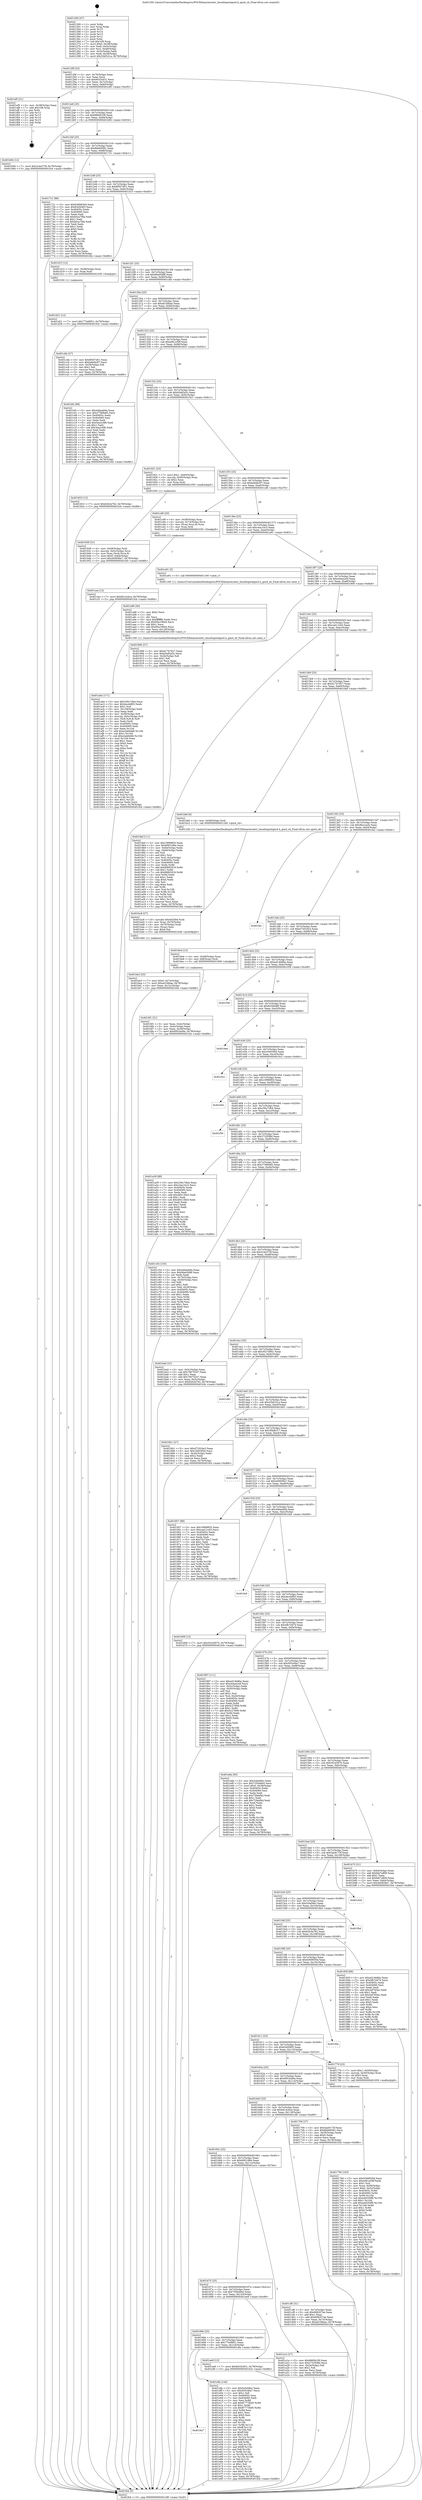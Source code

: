 digraph "0x401260" {
  label = "0x401260 (/mnt/c/Users/mathe/Desktop/tcc/POCII/binaries/extr_linuxfsqnx4qnx4.h_qnx4_sb_Final-ollvm.out::main(0))"
  labelloc = "t"
  node[shape=record]

  Entry [label="",width=0.3,height=0.3,shape=circle,fillcolor=black,style=filled]
  "0x40128f" [label="{
     0x40128f [23]\l
     | [instrs]\l
     &nbsp;&nbsp;0x40128f \<+3\>: mov -0x78(%rbp),%eax\l
     &nbsp;&nbsp;0x401292 \<+2\>: mov %eax,%ecx\l
     &nbsp;&nbsp;0x401294 \<+6\>: sub $0x8433c631,%ecx\l
     &nbsp;&nbsp;0x40129a \<+3\>: mov %eax,-0x7c(%rbp)\l
     &nbsp;&nbsp;0x40129d \<+3\>: mov %ecx,-0x80(%rbp)\l
     &nbsp;&nbsp;0x4012a0 \<+6\>: je 0000000000401ef5 \<main+0xc95\>\l
  }"]
  "0x401ef5" [label="{
     0x401ef5 [21]\l
     | [instrs]\l
     &nbsp;&nbsp;0x401ef5 \<+3\>: mov -0x38(%rbp),%eax\l
     &nbsp;&nbsp;0x401ef8 \<+7\>: add $0x108,%rsp\l
     &nbsp;&nbsp;0x401eff \<+1\>: pop %rbx\l
     &nbsp;&nbsp;0x401f00 \<+2\>: pop %r12\l
     &nbsp;&nbsp;0x401f02 \<+2\>: pop %r13\l
     &nbsp;&nbsp;0x401f04 \<+2\>: pop %r14\l
     &nbsp;&nbsp;0x401f06 \<+2\>: pop %r15\l
     &nbsp;&nbsp;0x401f08 \<+1\>: pop %rbp\l
     &nbsp;&nbsp;0x401f09 \<+1\>: ret\l
  }"]
  "0x4012a6" [label="{
     0x4012a6 [25]\l
     | [instrs]\l
     &nbsp;&nbsp;0x4012a6 \<+5\>: jmp 00000000004012ab \<main+0x4b\>\l
     &nbsp;&nbsp;0x4012ab \<+3\>: mov -0x7c(%rbp),%eax\l
     &nbsp;&nbsp;0x4012ae \<+5\>: sub $0x8860b1f9,%eax\l
     &nbsp;&nbsp;0x4012b3 \<+6\>: mov %eax,-0x84(%rbp)\l
     &nbsp;&nbsp;0x4012b9 \<+6\>: je 0000000000401b94 \<main+0x934\>\l
  }"]
  Exit [label="",width=0.3,height=0.3,shape=circle,fillcolor=black,style=filled,peripheries=2]
  "0x401b94" [label="{
     0x401b94 [12]\l
     | [instrs]\l
     &nbsp;&nbsp;0x401b94 \<+7\>: movl $0x2c4e375f,-0x78(%rbp)\l
     &nbsp;&nbsp;0x401b9b \<+5\>: jmp 0000000000401fcb \<main+0xd6b\>\l
  }"]
  "0x4012bf" [label="{
     0x4012bf [25]\l
     | [instrs]\l
     &nbsp;&nbsp;0x4012bf \<+5\>: jmp 00000000004012c4 \<main+0x64\>\l
     &nbsp;&nbsp;0x4012c4 \<+3\>: mov -0x7c(%rbp),%eax\l
     &nbsp;&nbsp;0x4012c7 \<+5\>: sub $0x8bb69581,%eax\l
     &nbsp;&nbsp;0x4012cc \<+6\>: mov %eax,-0x88(%rbp)\l
     &nbsp;&nbsp;0x4012d2 \<+6\>: je 0000000000401721 \<main+0x4c1\>\l
  }"]
  "0x4016a7" [label="{
     0x4016a7\l
  }", style=dashed]
  "0x401721" [label="{
     0x401721 [88]\l
     | [instrs]\l
     &nbsp;&nbsp;0x401721 \<+5\>: mov $0x6369930d,%eax\l
     &nbsp;&nbsp;0x401726 \<+5\>: mov $0x63d5f4f3,%ecx\l
     &nbsp;&nbsp;0x40172b \<+7\>: mov 0x40405c,%edx\l
     &nbsp;&nbsp;0x401732 \<+7\>: mov 0x404060,%esi\l
     &nbsp;&nbsp;0x401739 \<+2\>: mov %edx,%edi\l
     &nbsp;&nbsp;0x40173b \<+6\>: add $0xb0ca79fa,%edi\l
     &nbsp;&nbsp;0x401741 \<+3\>: sub $0x1,%edi\l
     &nbsp;&nbsp;0x401744 \<+6\>: sub $0xb0ca79fa,%edi\l
     &nbsp;&nbsp;0x40174a \<+3\>: imul %edi,%edx\l
     &nbsp;&nbsp;0x40174d \<+3\>: and $0x1,%edx\l
     &nbsp;&nbsp;0x401750 \<+3\>: cmp $0x0,%edx\l
     &nbsp;&nbsp;0x401753 \<+4\>: sete %r8b\l
     &nbsp;&nbsp;0x401757 \<+3\>: cmp $0xa,%esi\l
     &nbsp;&nbsp;0x40175a \<+4\>: setl %r9b\l
     &nbsp;&nbsp;0x40175e \<+3\>: mov %r8b,%r10b\l
     &nbsp;&nbsp;0x401761 \<+3\>: and %r9b,%r10b\l
     &nbsp;&nbsp;0x401764 \<+3\>: xor %r9b,%r8b\l
     &nbsp;&nbsp;0x401767 \<+3\>: or %r8b,%r10b\l
     &nbsp;&nbsp;0x40176a \<+4\>: test $0x1,%r10b\l
     &nbsp;&nbsp;0x40176e \<+3\>: cmovne %ecx,%eax\l
     &nbsp;&nbsp;0x401771 \<+3\>: mov %eax,-0x78(%rbp)\l
     &nbsp;&nbsp;0x401774 \<+5\>: jmp 0000000000401fcb \<main+0xd6b\>\l
  }"]
  "0x4012d8" [label="{
     0x4012d8 [25]\l
     | [instrs]\l
     &nbsp;&nbsp;0x4012d8 \<+5\>: jmp 00000000004012dd \<main+0x7d\>\l
     &nbsp;&nbsp;0x4012dd \<+3\>: mov -0x7c(%rbp),%eax\l
     &nbsp;&nbsp;0x4012e0 \<+5\>: sub $0x8f307d51,%eax\l
     &nbsp;&nbsp;0x4012e5 \<+6\>: mov %eax,-0x8c(%rbp)\l
     &nbsp;&nbsp;0x4012eb \<+6\>: je 0000000000401d15 \<main+0xab5\>\l
  }"]
  "0x401dfa" [label="{
     0x401dfa [144]\l
     | [instrs]\l
     &nbsp;&nbsp;0x401dfa \<+5\>: mov $0x5cbd4fec,%eax\l
     &nbsp;&nbsp;0x401dff \<+5\>: mov $0x503c46a7,%ecx\l
     &nbsp;&nbsp;0x401e04 \<+2\>: mov $0x1,%dl\l
     &nbsp;&nbsp;0x401e06 \<+7\>: mov 0x40405c,%esi\l
     &nbsp;&nbsp;0x401e0d \<+7\>: mov 0x404060,%edi\l
     &nbsp;&nbsp;0x401e14 \<+3\>: mov %esi,%r8d\l
     &nbsp;&nbsp;0x401e17 \<+7\>: add $0x87773b00,%r8d\l
     &nbsp;&nbsp;0x401e1e \<+4\>: sub $0x1,%r8d\l
     &nbsp;&nbsp;0x401e22 \<+7\>: sub $0x87773b00,%r8d\l
     &nbsp;&nbsp;0x401e29 \<+4\>: imul %r8d,%esi\l
     &nbsp;&nbsp;0x401e2d \<+3\>: and $0x1,%esi\l
     &nbsp;&nbsp;0x401e30 \<+3\>: cmp $0x0,%esi\l
     &nbsp;&nbsp;0x401e33 \<+4\>: sete %r9b\l
     &nbsp;&nbsp;0x401e37 \<+3\>: cmp $0xa,%edi\l
     &nbsp;&nbsp;0x401e3a \<+4\>: setl %r10b\l
     &nbsp;&nbsp;0x401e3e \<+3\>: mov %r9b,%r11b\l
     &nbsp;&nbsp;0x401e41 \<+4\>: xor $0xff,%r11b\l
     &nbsp;&nbsp;0x401e45 \<+3\>: mov %r10b,%bl\l
     &nbsp;&nbsp;0x401e48 \<+3\>: xor $0xff,%bl\l
     &nbsp;&nbsp;0x401e4b \<+3\>: xor $0x1,%dl\l
     &nbsp;&nbsp;0x401e4e \<+3\>: mov %r11b,%r14b\l
     &nbsp;&nbsp;0x401e51 \<+4\>: and $0xff,%r14b\l
     &nbsp;&nbsp;0x401e55 \<+3\>: and %dl,%r9b\l
     &nbsp;&nbsp;0x401e58 \<+3\>: mov %bl,%r15b\l
     &nbsp;&nbsp;0x401e5b \<+4\>: and $0xff,%r15b\l
     &nbsp;&nbsp;0x401e5f \<+3\>: and %dl,%r10b\l
     &nbsp;&nbsp;0x401e62 \<+3\>: or %r9b,%r14b\l
     &nbsp;&nbsp;0x401e65 \<+3\>: or %r10b,%r15b\l
     &nbsp;&nbsp;0x401e68 \<+3\>: xor %r15b,%r14b\l
     &nbsp;&nbsp;0x401e6b \<+3\>: or %bl,%r11b\l
     &nbsp;&nbsp;0x401e6e \<+4\>: xor $0xff,%r11b\l
     &nbsp;&nbsp;0x401e72 \<+3\>: or $0x1,%dl\l
     &nbsp;&nbsp;0x401e75 \<+3\>: and %dl,%r11b\l
     &nbsp;&nbsp;0x401e78 \<+3\>: or %r11b,%r14b\l
     &nbsp;&nbsp;0x401e7b \<+4\>: test $0x1,%r14b\l
     &nbsp;&nbsp;0x401e7f \<+3\>: cmovne %ecx,%eax\l
     &nbsp;&nbsp;0x401e82 \<+3\>: mov %eax,-0x78(%rbp)\l
     &nbsp;&nbsp;0x401e85 \<+5\>: jmp 0000000000401fcb \<main+0xd6b\>\l
  }"]
  "0x401d15" [label="{
     0x401d15 [12]\l
     | [instrs]\l
     &nbsp;&nbsp;0x401d15 \<+4\>: mov -0x58(%rbp),%rax\l
     &nbsp;&nbsp;0x401d19 \<+3\>: mov %rax,%rdi\l
     &nbsp;&nbsp;0x401d1c \<+5\>: call 0000000000401030 \<free@plt\>\l
     | [calls]\l
     &nbsp;&nbsp;0x401030 \{1\} (unknown)\l
  }"]
  "0x4012f1" [label="{
     0x4012f1 [25]\l
     | [instrs]\l
     &nbsp;&nbsp;0x4012f1 \<+5\>: jmp 00000000004012f6 \<main+0x96\>\l
     &nbsp;&nbsp;0x4012f6 \<+3\>: mov -0x7c(%rbp),%eax\l
     &nbsp;&nbsp;0x4012f9 \<+5\>: sub $0x9be05df8,%eax\l
     &nbsp;&nbsp;0x4012fe \<+6\>: mov %eax,-0x90(%rbp)\l
     &nbsp;&nbsp;0x401304 \<+6\>: je 0000000000401cbb \<main+0xa5b\>\l
  }"]
  "0x40168e" [label="{
     0x40168e [25]\l
     | [instrs]\l
     &nbsp;&nbsp;0x40168e \<+5\>: jmp 0000000000401693 \<main+0x433\>\l
     &nbsp;&nbsp;0x401693 \<+3\>: mov -0x7c(%rbp),%eax\l
     &nbsp;&nbsp;0x401696 \<+5\>: sub $0x773e8951,%eax\l
     &nbsp;&nbsp;0x40169b \<+6\>: mov %eax,-0x124(%rbp)\l
     &nbsp;&nbsp;0x4016a1 \<+6\>: je 0000000000401dfa \<main+0xb9a\>\l
  }"]
  "0x401cbb" [label="{
     0x401cbb [27]\l
     | [instrs]\l
     &nbsp;&nbsp;0x401cbb \<+5\>: mov $0x8f307d51,%eax\l
     &nbsp;&nbsp;0x401cc0 \<+5\>: mov $0xbdd4b2f7,%ecx\l
     &nbsp;&nbsp;0x401cc5 \<+3\>: mov -0x29(%rbp),%dl\l
     &nbsp;&nbsp;0x401cc8 \<+3\>: test $0x1,%dl\l
     &nbsp;&nbsp;0x401ccb \<+3\>: cmovne %ecx,%eax\l
     &nbsp;&nbsp;0x401cce \<+3\>: mov %eax,-0x78(%rbp)\l
     &nbsp;&nbsp;0x401cd1 \<+5\>: jmp 0000000000401fcb \<main+0xd6b\>\l
  }"]
  "0x40130a" [label="{
     0x40130a [25]\l
     | [instrs]\l
     &nbsp;&nbsp;0x40130a \<+5\>: jmp 000000000040130f \<main+0xaf\>\l
     &nbsp;&nbsp;0x40130f \<+3\>: mov -0x7c(%rbp),%eax\l
     &nbsp;&nbsp;0x401312 \<+5\>: sub $0xa01fdbae,%eax\l
     &nbsp;&nbsp;0x401317 \<+6\>: mov %eax,-0x94(%rbp)\l
     &nbsp;&nbsp;0x40131d \<+6\>: je 0000000000401bfc \<main+0x99c\>\l
  }"]
  "0x401ee9" [label="{
     0x401ee9 [12]\l
     | [instrs]\l
     &nbsp;&nbsp;0x401ee9 \<+7\>: movl $0x8433c631,-0x78(%rbp)\l
     &nbsp;&nbsp;0x401ef0 \<+5\>: jmp 0000000000401fcb \<main+0xd6b\>\l
  }"]
  "0x401bfc" [label="{
     0x401bfc [88]\l
     | [instrs]\l
     &nbsp;&nbsp;0x401bfc \<+5\>: mov $0x44beab9a,%eax\l
     &nbsp;&nbsp;0x401c01 \<+5\>: mov $0x27589e85,%ecx\l
     &nbsp;&nbsp;0x401c06 \<+7\>: mov 0x40405c,%edx\l
     &nbsp;&nbsp;0x401c0d \<+7\>: mov 0x404060,%esi\l
     &nbsp;&nbsp;0x401c14 \<+2\>: mov %edx,%edi\l
     &nbsp;&nbsp;0x401c16 \<+6\>: add $0x3ea2c0fb,%edi\l
     &nbsp;&nbsp;0x401c1c \<+3\>: sub $0x1,%edi\l
     &nbsp;&nbsp;0x401c1f \<+6\>: sub $0x3ea2c0fb,%edi\l
     &nbsp;&nbsp;0x401c25 \<+3\>: imul %edi,%edx\l
     &nbsp;&nbsp;0x401c28 \<+3\>: and $0x1,%edx\l
     &nbsp;&nbsp;0x401c2b \<+3\>: cmp $0x0,%edx\l
     &nbsp;&nbsp;0x401c2e \<+4\>: sete %r8b\l
     &nbsp;&nbsp;0x401c32 \<+3\>: cmp $0xa,%esi\l
     &nbsp;&nbsp;0x401c35 \<+4\>: setl %r9b\l
     &nbsp;&nbsp;0x401c39 \<+3\>: mov %r8b,%r10b\l
     &nbsp;&nbsp;0x401c3c \<+3\>: and %r9b,%r10b\l
     &nbsp;&nbsp;0x401c3f \<+3\>: xor %r9b,%r8b\l
     &nbsp;&nbsp;0x401c42 \<+3\>: or %r8b,%r10b\l
     &nbsp;&nbsp;0x401c45 \<+4\>: test $0x1,%r10b\l
     &nbsp;&nbsp;0x401c49 \<+3\>: cmovne %ecx,%eax\l
     &nbsp;&nbsp;0x401c4c \<+3\>: mov %eax,-0x78(%rbp)\l
     &nbsp;&nbsp;0x401c4f \<+5\>: jmp 0000000000401fcb \<main+0xd6b\>\l
  }"]
  "0x401323" [label="{
     0x401323 [25]\l
     | [instrs]\l
     &nbsp;&nbsp;0x401323 \<+5\>: jmp 0000000000401328 \<main+0xc8\>\l
     &nbsp;&nbsp;0x401328 \<+3\>: mov -0x7c(%rbp),%eax\l
     &nbsp;&nbsp;0x40132b \<+5\>: sub $0xa061e59f,%eax\l
     &nbsp;&nbsp;0x401330 \<+6\>: mov %eax,-0x98(%rbp)\l
     &nbsp;&nbsp;0x401336 \<+6\>: je 0000000000401833 \<main+0x5d3\>\l
  }"]
  "0x401d21" [label="{
     0x401d21 [12]\l
     | [instrs]\l
     &nbsp;&nbsp;0x401d21 \<+7\>: movl $0x773e8951,-0x78(%rbp)\l
     &nbsp;&nbsp;0x401d28 \<+5\>: jmp 0000000000401fcb \<main+0xd6b\>\l
  }"]
  "0x401833" [label="{
     0x401833 [12]\l
     | [instrs]\l
     &nbsp;&nbsp;0x401833 \<+7\>: movl $0x62b3a762,-0x78(%rbp)\l
     &nbsp;&nbsp;0x40183a \<+5\>: jmp 0000000000401fcb \<main+0xd6b\>\l
  }"]
  "0x40133c" [label="{
     0x40133c [25]\l
     | [instrs]\l
     &nbsp;&nbsp;0x40133c \<+5\>: jmp 0000000000401341 \<main+0xe1\>\l
     &nbsp;&nbsp;0x401341 \<+3\>: mov -0x7c(%rbp),%eax\l
     &nbsp;&nbsp;0x401344 \<+5\>: sub $0xb5a82a5c,%eax\l
     &nbsp;&nbsp;0x401349 \<+6\>: mov %eax,-0x9c(%rbp)\l
     &nbsp;&nbsp;0x40134f \<+6\>: je 0000000000401921 \<main+0x6c1\>\l
  }"]
  "0x401cea" [label="{
     0x401cea [12]\l
     | [instrs]\l
     &nbsp;&nbsp;0x401cea \<+7\>: movl $0x6d14cbca,-0x78(%rbp)\l
     &nbsp;&nbsp;0x401cf1 \<+5\>: jmp 0000000000401fcb \<main+0xd6b\>\l
  }"]
  "0x401921" [label="{
     0x401921 [23]\l
     | [instrs]\l
     &nbsp;&nbsp;0x401921 \<+7\>: movl $0x1,-0x60(%rbp)\l
     &nbsp;&nbsp;0x401928 \<+4\>: movslq -0x60(%rbp),%rax\l
     &nbsp;&nbsp;0x40192c \<+4\>: shl $0x2,%rax\l
     &nbsp;&nbsp;0x401930 \<+3\>: mov %rax,%rdi\l
     &nbsp;&nbsp;0x401933 \<+5\>: call 0000000000401050 \<malloc@plt\>\l
     | [calls]\l
     &nbsp;&nbsp;0x401050 \{1\} (unknown)\l
  }"]
  "0x401355" [label="{
     0x401355 [25]\l
     | [instrs]\l
     &nbsp;&nbsp;0x401355 \<+5\>: jmp 000000000040135a \<main+0xfa\>\l
     &nbsp;&nbsp;0x40135a \<+3\>: mov -0x7c(%rbp),%eax\l
     &nbsp;&nbsp;0x40135d \<+5\>: sub $0xbdd4b2f7,%eax\l
     &nbsp;&nbsp;0x401362 \<+6\>: mov %eax,-0xa0(%rbp)\l
     &nbsp;&nbsp;0x401368 \<+6\>: je 0000000000401cd6 \<main+0xa76\>\l
  }"]
  "0x401be3" [label="{
     0x401be3 [25]\l
     | [instrs]\l
     &nbsp;&nbsp;0x401be3 \<+7\>: movl $0x0,-0x74(%rbp)\l
     &nbsp;&nbsp;0x401bea \<+7\>: movl $0xa01fdbae,-0x78(%rbp)\l
     &nbsp;&nbsp;0x401bf1 \<+6\>: mov %eax,-0x12c(%rbp)\l
     &nbsp;&nbsp;0x401bf7 \<+5\>: jmp 0000000000401fcb \<main+0xd6b\>\l
  }"]
  "0x401cd6" [label="{
     0x401cd6 [20]\l
     | [instrs]\l
     &nbsp;&nbsp;0x401cd6 \<+4\>: mov -0x58(%rbp),%rax\l
     &nbsp;&nbsp;0x401cda \<+4\>: movslq -0x74(%rbp),%rcx\l
     &nbsp;&nbsp;0x401cde \<+4\>: mov (%rax,%rcx,8),%rax\l
     &nbsp;&nbsp;0x401ce2 \<+3\>: mov %rax,%rdi\l
     &nbsp;&nbsp;0x401ce5 \<+5\>: call 0000000000401030 \<free@plt\>\l
     | [calls]\l
     &nbsp;&nbsp;0x401030 \{1\} (unknown)\l
  }"]
  "0x40136e" [label="{
     0x40136e [25]\l
     | [instrs]\l
     &nbsp;&nbsp;0x40136e \<+5\>: jmp 0000000000401373 \<main+0x113\>\l
     &nbsp;&nbsp;0x401373 \<+3\>: mov -0x7c(%rbp),%eax\l
     &nbsp;&nbsp;0x401376 \<+5\>: sub $0xc4ac1bc3,%eax\l
     &nbsp;&nbsp;0x40137b \<+6\>: mov %eax,-0xa4(%rbp)\l
     &nbsp;&nbsp;0x401381 \<+6\>: je 0000000000401a91 \<main+0x831\>\l
  }"]
  "0x401bc8" [label="{
     0x401bc8 [27]\l
     | [instrs]\l
     &nbsp;&nbsp;0x401bc8 \<+10\>: movabs $0x4020b6,%rdi\l
     &nbsp;&nbsp;0x401bd2 \<+4\>: mov %rax,-0x70(%rbp)\l
     &nbsp;&nbsp;0x401bd6 \<+4\>: mov -0x70(%rbp),%rax\l
     &nbsp;&nbsp;0x401bda \<+2\>: mov (%rax),%esi\l
     &nbsp;&nbsp;0x401bdc \<+2\>: mov $0x0,%al\l
     &nbsp;&nbsp;0x401bde \<+5\>: call 0000000000401040 \<printf@plt\>\l
     | [calls]\l
     &nbsp;&nbsp;0x401040 \{1\} (unknown)\l
  }"]
  "0x401a91" [label="{
     0x401a91 [5]\l
     | [instrs]\l
     &nbsp;&nbsp;0x401a91 \<+5\>: call 0000000000401160 \<next_i\>\l
     | [calls]\l
     &nbsp;&nbsp;0x401160 \{1\} (/mnt/c/Users/mathe/Desktop/tcc/POCII/binaries/extr_linuxfsqnx4qnx4.h_qnx4_sb_Final-ollvm.out::next_i)\l
  }"]
  "0x401387" [label="{
     0x401387 [25]\l
     | [instrs]\l
     &nbsp;&nbsp;0x401387 \<+5\>: jmp 000000000040138c \<main+0x12c\>\l
     &nbsp;&nbsp;0x40138c \<+3\>: mov -0x7c(%rbp),%eax\l
     &nbsp;&nbsp;0x40138f \<+5\>: sub $0xc64ae2e9,%eax\l
     &nbsp;&nbsp;0x401394 \<+6\>: mov %eax,-0xa8(%rbp)\l
     &nbsp;&nbsp;0x40139a \<+6\>: je 0000000000401906 \<main+0x6a6\>\l
  }"]
  "0x401abe" [label="{
     0x401abe [171]\l
     | [instrs]\l
     &nbsp;&nbsp;0x401abe \<+5\>: mov $0x256c7db4,%ecx\l
     &nbsp;&nbsp;0x401ac3 \<+5\>: mov $0x4ec4df03,%edx\l
     &nbsp;&nbsp;0x401ac8 \<+3\>: mov $0x1,%sil\l
     &nbsp;&nbsp;0x401acb \<+6\>: mov -0x128(%rbp),%edi\l
     &nbsp;&nbsp;0x401ad1 \<+3\>: imul %eax,%edi\l
     &nbsp;&nbsp;0x401ad4 \<+4\>: mov -0x58(%rbp),%r8\l
     &nbsp;&nbsp;0x401ad8 \<+4\>: movslq -0x5c(%rbp),%r9\l
     &nbsp;&nbsp;0x401adc \<+4\>: mov (%r8,%r9,8),%r8\l
     &nbsp;&nbsp;0x401ae0 \<+3\>: mov %edi,(%r8)\l
     &nbsp;&nbsp;0x401ae3 \<+7\>: mov 0x40405c,%eax\l
     &nbsp;&nbsp;0x401aea \<+7\>: mov 0x404060,%edi\l
     &nbsp;&nbsp;0x401af1 \<+3\>: mov %eax,%r10d\l
     &nbsp;&nbsp;0x401af4 \<+7\>: add $0xe2ab6dd6,%r10d\l
     &nbsp;&nbsp;0x401afb \<+4\>: sub $0x1,%r10d\l
     &nbsp;&nbsp;0x401aff \<+7\>: sub $0xe2ab6dd6,%r10d\l
     &nbsp;&nbsp;0x401b06 \<+4\>: imul %r10d,%eax\l
     &nbsp;&nbsp;0x401b0a \<+3\>: and $0x1,%eax\l
     &nbsp;&nbsp;0x401b0d \<+3\>: cmp $0x0,%eax\l
     &nbsp;&nbsp;0x401b10 \<+4\>: sete %r11b\l
     &nbsp;&nbsp;0x401b14 \<+3\>: cmp $0xa,%edi\l
     &nbsp;&nbsp;0x401b17 \<+3\>: setl %bl\l
     &nbsp;&nbsp;0x401b1a \<+3\>: mov %r11b,%r14b\l
     &nbsp;&nbsp;0x401b1d \<+4\>: xor $0xff,%r14b\l
     &nbsp;&nbsp;0x401b21 \<+3\>: mov %bl,%r15b\l
     &nbsp;&nbsp;0x401b24 \<+4\>: xor $0xff,%r15b\l
     &nbsp;&nbsp;0x401b28 \<+4\>: xor $0x0,%sil\l
     &nbsp;&nbsp;0x401b2c \<+3\>: mov %r14b,%r12b\l
     &nbsp;&nbsp;0x401b2f \<+4\>: and $0x0,%r12b\l
     &nbsp;&nbsp;0x401b33 \<+3\>: and %sil,%r11b\l
     &nbsp;&nbsp;0x401b36 \<+3\>: mov %r15b,%r13b\l
     &nbsp;&nbsp;0x401b39 \<+4\>: and $0x0,%r13b\l
     &nbsp;&nbsp;0x401b3d \<+3\>: and %sil,%bl\l
     &nbsp;&nbsp;0x401b40 \<+3\>: or %r11b,%r12b\l
     &nbsp;&nbsp;0x401b43 \<+3\>: or %bl,%r13b\l
     &nbsp;&nbsp;0x401b46 \<+3\>: xor %r13b,%r12b\l
     &nbsp;&nbsp;0x401b49 \<+3\>: or %r15b,%r14b\l
     &nbsp;&nbsp;0x401b4c \<+4\>: xor $0xff,%r14b\l
     &nbsp;&nbsp;0x401b50 \<+4\>: or $0x0,%sil\l
     &nbsp;&nbsp;0x401b54 \<+3\>: and %sil,%r14b\l
     &nbsp;&nbsp;0x401b57 \<+3\>: or %r14b,%r12b\l
     &nbsp;&nbsp;0x401b5a \<+4\>: test $0x1,%r12b\l
     &nbsp;&nbsp;0x401b5e \<+3\>: cmovne %edx,%ecx\l
     &nbsp;&nbsp;0x401b61 \<+3\>: mov %ecx,-0x78(%rbp)\l
     &nbsp;&nbsp;0x401b64 \<+5\>: jmp 0000000000401fcb \<main+0xd6b\>\l
  }"]
  "0x401906" [label="{
     0x401906 [27]\l
     | [instrs]\l
     &nbsp;&nbsp;0x401906 \<+5\>: mov $0xd17b7827,%eax\l
     &nbsp;&nbsp;0x40190b \<+5\>: mov $0xb5a82a5c,%ecx\l
     &nbsp;&nbsp;0x401910 \<+3\>: mov -0x2b(%rbp),%dl\l
     &nbsp;&nbsp;0x401913 \<+3\>: test $0x1,%dl\l
     &nbsp;&nbsp;0x401916 \<+3\>: cmovne %ecx,%eax\l
     &nbsp;&nbsp;0x401919 \<+3\>: mov %eax,-0x78(%rbp)\l
     &nbsp;&nbsp;0x40191c \<+5\>: jmp 0000000000401fcb \<main+0xd6b\>\l
  }"]
  "0x4013a0" [label="{
     0x4013a0 [25]\l
     | [instrs]\l
     &nbsp;&nbsp;0x4013a0 \<+5\>: jmp 00000000004013a5 \<main+0x145\>\l
     &nbsp;&nbsp;0x4013a5 \<+3\>: mov -0x7c(%rbp),%eax\l
     &nbsp;&nbsp;0x4013a8 \<+5\>: sub $0xcad11e43,%eax\l
     &nbsp;&nbsp;0x4013ad \<+6\>: mov %eax,-0xac(%rbp)\l
     &nbsp;&nbsp;0x4013b3 \<+6\>: je 00000000004019af \<main+0x74f\>\l
  }"]
  "0x401a96" [label="{
     0x401a96 [40]\l
     | [instrs]\l
     &nbsp;&nbsp;0x401a96 \<+5\>: mov $0x2,%ecx\l
     &nbsp;&nbsp;0x401a9b \<+1\>: cltd\l
     &nbsp;&nbsp;0x401a9c \<+2\>: idiv %ecx\l
     &nbsp;&nbsp;0x401a9e \<+6\>: imul $0xfffffffe,%edx,%ecx\l
     &nbsp;&nbsp;0x401aa4 \<+6\>: sub $0x95a19004,%ecx\l
     &nbsp;&nbsp;0x401aaa \<+3\>: add $0x1,%ecx\l
     &nbsp;&nbsp;0x401aad \<+6\>: add $0x95a19004,%ecx\l
     &nbsp;&nbsp;0x401ab3 \<+6\>: mov %ecx,-0x128(%rbp)\l
     &nbsp;&nbsp;0x401ab9 \<+5\>: call 0000000000401160 \<next_i\>\l
     | [calls]\l
     &nbsp;&nbsp;0x401160 \{1\} (/mnt/c/Users/mathe/Desktop/tcc/POCII/binaries/extr_linuxfsqnx4qnx4.h_qnx4_sb_Final-ollvm.out::next_i)\l
  }"]
  "0x4019af" [label="{
     0x4019af [111]\l
     | [instrs]\l
     &nbsp;&nbsp;0x4019af \<+5\>: mov $0x19999f20,%eax\l
     &nbsp;&nbsp;0x4019b4 \<+5\>: mov $0x6f45186e,%ecx\l
     &nbsp;&nbsp;0x4019b9 \<+3\>: mov -0x64(%rbp),%edx\l
     &nbsp;&nbsp;0x4019bc \<+3\>: cmp -0x60(%rbp),%edx\l
     &nbsp;&nbsp;0x4019bf \<+4\>: setl %sil\l
     &nbsp;&nbsp;0x4019c3 \<+4\>: and $0x1,%sil\l
     &nbsp;&nbsp;0x4019c7 \<+4\>: mov %sil,-0x2a(%rbp)\l
     &nbsp;&nbsp;0x4019cb \<+7\>: mov 0x40405c,%edx\l
     &nbsp;&nbsp;0x4019d2 \<+7\>: mov 0x404060,%edi\l
     &nbsp;&nbsp;0x4019d9 \<+3\>: mov %edx,%r8d\l
     &nbsp;&nbsp;0x4019dc \<+7\>: add $0xfd682918,%r8d\l
     &nbsp;&nbsp;0x4019e3 \<+4\>: sub $0x1,%r8d\l
     &nbsp;&nbsp;0x4019e7 \<+7\>: sub $0xfd682918,%r8d\l
     &nbsp;&nbsp;0x4019ee \<+4\>: imul %r8d,%edx\l
     &nbsp;&nbsp;0x4019f2 \<+3\>: and $0x1,%edx\l
     &nbsp;&nbsp;0x4019f5 \<+3\>: cmp $0x0,%edx\l
     &nbsp;&nbsp;0x4019f8 \<+4\>: sete %sil\l
     &nbsp;&nbsp;0x4019fc \<+3\>: cmp $0xa,%edi\l
     &nbsp;&nbsp;0x4019ff \<+4\>: setl %r9b\l
     &nbsp;&nbsp;0x401a03 \<+3\>: mov %sil,%r10b\l
     &nbsp;&nbsp;0x401a06 \<+3\>: and %r9b,%r10b\l
     &nbsp;&nbsp;0x401a09 \<+3\>: xor %r9b,%sil\l
     &nbsp;&nbsp;0x401a0c \<+3\>: or %sil,%r10b\l
     &nbsp;&nbsp;0x401a0f \<+4\>: test $0x1,%r10b\l
     &nbsp;&nbsp;0x401a13 \<+3\>: cmovne %ecx,%eax\l
     &nbsp;&nbsp;0x401a16 \<+3\>: mov %eax,-0x78(%rbp)\l
     &nbsp;&nbsp;0x401a19 \<+5\>: jmp 0000000000401fcb \<main+0xd6b\>\l
  }"]
  "0x4013b9" [label="{
     0x4013b9 [25]\l
     | [instrs]\l
     &nbsp;&nbsp;0x4013b9 \<+5\>: jmp 00000000004013be \<main+0x15e\>\l
     &nbsp;&nbsp;0x4013be \<+3\>: mov -0x7c(%rbp),%eax\l
     &nbsp;&nbsp;0x4013c1 \<+5\>: sub $0xd17b7827,%eax\l
     &nbsp;&nbsp;0x4013c6 \<+6\>: mov %eax,-0xb0(%rbp)\l
     &nbsp;&nbsp;0x4013cc \<+6\>: je 0000000000401bbf \<main+0x95f\>\l
  }"]
  "0x401675" [label="{
     0x401675 [25]\l
     | [instrs]\l
     &nbsp;&nbsp;0x401675 \<+5\>: jmp 000000000040167a \<main+0x41a\>\l
     &nbsp;&nbsp;0x40167a \<+3\>: mov -0x7c(%rbp),%eax\l
     &nbsp;&nbsp;0x40167d \<+5\>: sub $0x735bdde5,%eax\l
     &nbsp;&nbsp;0x401682 \<+6\>: mov %eax,-0x120(%rbp)\l
     &nbsp;&nbsp;0x401688 \<+6\>: je 0000000000401ee9 \<main+0xc89\>\l
  }"]
  "0x401bbf" [label="{
     0x401bbf [9]\l
     | [instrs]\l
     &nbsp;&nbsp;0x401bbf \<+4\>: mov -0x58(%rbp),%rdi\l
     &nbsp;&nbsp;0x401bc3 \<+5\>: call 0000000000401240 \<qnx4_sb\>\l
     | [calls]\l
     &nbsp;&nbsp;0x401240 \{1\} (/mnt/c/Users/mathe/Desktop/tcc/POCII/binaries/extr_linuxfsqnx4qnx4.h_qnx4_sb_Final-ollvm.out::qnx4_sb)\l
  }"]
  "0x4013d2" [label="{
     0x4013d2 [25]\l
     | [instrs]\l
     &nbsp;&nbsp;0x4013d2 \<+5\>: jmp 00000000004013d7 \<main+0x177\>\l
     &nbsp;&nbsp;0x4013d7 \<+3\>: mov -0x7c(%rbp),%eax\l
     &nbsp;&nbsp;0x4013da \<+5\>: sub $0xd6cccacb,%eax\l
     &nbsp;&nbsp;0x4013df \<+6\>: mov %eax,-0xb4(%rbp)\l
     &nbsp;&nbsp;0x4013e5 \<+6\>: je 0000000000401fac \<main+0xd4c\>\l
  }"]
  "0x401a1e" [label="{
     0x401a1e [27]\l
     | [instrs]\l
     &nbsp;&nbsp;0x401a1e \<+5\>: mov $0x8860b1f9,%eax\l
     &nbsp;&nbsp;0x401a23 \<+5\>: mov $0x2732f38d,%ecx\l
     &nbsp;&nbsp;0x401a28 \<+3\>: mov -0x2a(%rbp),%dl\l
     &nbsp;&nbsp;0x401a2b \<+3\>: test $0x1,%dl\l
     &nbsp;&nbsp;0x401a2e \<+3\>: cmovne %ecx,%eax\l
     &nbsp;&nbsp;0x401a31 \<+3\>: mov %eax,-0x78(%rbp)\l
     &nbsp;&nbsp;0x401a34 \<+5\>: jmp 0000000000401fcb \<main+0xd6b\>\l
  }"]
  "0x401fac" [label="{
     0x401fac\l
  }", style=dashed]
  "0x4013eb" [label="{
     0x4013eb [25]\l
     | [instrs]\l
     &nbsp;&nbsp;0x4013eb \<+5\>: jmp 00000000004013f0 \<main+0x190\>\l
     &nbsp;&nbsp;0x4013f0 \<+3\>: mov -0x7c(%rbp),%eax\l
     &nbsp;&nbsp;0x4013f3 \<+5\>: sub $0xd72024e3,%eax\l
     &nbsp;&nbsp;0x4013f8 \<+6\>: mov %eax,-0xb8(%rbp)\l
     &nbsp;&nbsp;0x4013fe \<+6\>: je 00000000004016e4 \<main+0x484\>\l
  }"]
  "0x40165c" [label="{
     0x40165c [25]\l
     | [instrs]\l
     &nbsp;&nbsp;0x40165c \<+5\>: jmp 0000000000401661 \<main+0x401\>\l
     &nbsp;&nbsp;0x401661 \<+3\>: mov -0x7c(%rbp),%eax\l
     &nbsp;&nbsp;0x401664 \<+5\>: sub $0x6f45186e,%eax\l
     &nbsp;&nbsp;0x401669 \<+6\>: mov %eax,-0x11c(%rbp)\l
     &nbsp;&nbsp;0x40166f \<+6\>: je 0000000000401a1e \<main+0x7be\>\l
  }"]
  "0x4016e4" [label="{
     0x4016e4 [13]\l
     | [instrs]\l
     &nbsp;&nbsp;0x4016e4 \<+4\>: mov -0x48(%rbp),%rax\l
     &nbsp;&nbsp;0x4016e8 \<+4\>: mov 0x8(%rax),%rdi\l
     &nbsp;&nbsp;0x4016ec \<+5\>: call 0000000000401060 \<atoi@plt\>\l
     | [calls]\l
     &nbsp;&nbsp;0x401060 \{1\} (unknown)\l
  }"]
  "0x401404" [label="{
     0x401404 [25]\l
     | [instrs]\l
     &nbsp;&nbsp;0x401404 \<+5\>: jmp 0000000000401409 \<main+0x1a9\>\l
     &nbsp;&nbsp;0x401409 \<+3\>: mov -0x7c(%rbp),%eax\l
     &nbsp;&nbsp;0x40140c \<+5\>: sub $0xed14b8ba,%eax\l
     &nbsp;&nbsp;0x401411 \<+6\>: mov %eax,-0xbc(%rbp)\l
     &nbsp;&nbsp;0x401417 \<+6\>: je 0000000000401f38 \<main+0xcd8\>\l
  }"]
  "0x401cf6" [label="{
     0x401cf6 [31]\l
     | [instrs]\l
     &nbsp;&nbsp;0x401cf6 \<+3\>: mov -0x74(%rbp),%eax\l
     &nbsp;&nbsp;0x401cf9 \<+5\>: sub $0x608207ae,%eax\l
     &nbsp;&nbsp;0x401cfe \<+3\>: add $0x1,%eax\l
     &nbsp;&nbsp;0x401d01 \<+5\>: add $0x608207ae,%eax\l
     &nbsp;&nbsp;0x401d06 \<+3\>: mov %eax,-0x74(%rbp)\l
     &nbsp;&nbsp;0x401d09 \<+7\>: movl $0xa01fdbae,-0x78(%rbp)\l
     &nbsp;&nbsp;0x401d10 \<+5\>: jmp 0000000000401fcb \<main+0xd6b\>\l
  }"]
  "0x401f38" [label="{
     0x401f38\l
  }", style=dashed]
  "0x40141d" [label="{
     0x40141d [25]\l
     | [instrs]\l
     &nbsp;&nbsp;0x40141d \<+5\>: jmp 0000000000401422 \<main+0x1c2\>\l
     &nbsp;&nbsp;0x401422 \<+3\>: mov -0x7c(%rbp),%eax\l
     &nbsp;&nbsp;0x401425 \<+5\>: sub $0xfe20eb88,%eax\l
     &nbsp;&nbsp;0x40142a \<+6\>: mov %eax,-0xc0(%rbp)\l
     &nbsp;&nbsp;0x401430 \<+6\>: je 0000000000401dee \<main+0xb8e\>\l
  }"]
  "0x401938" [label="{
     0x401938 [31]\l
     | [instrs]\l
     &nbsp;&nbsp;0x401938 \<+4\>: mov -0x58(%rbp),%rdi\l
     &nbsp;&nbsp;0x40193c \<+4\>: movslq -0x5c(%rbp),%rcx\l
     &nbsp;&nbsp;0x401940 \<+4\>: mov %rax,(%rdi,%rcx,8)\l
     &nbsp;&nbsp;0x401944 \<+7\>: movl $0x0,-0x64(%rbp)\l
     &nbsp;&nbsp;0x40194b \<+7\>: movl $0x440658a7,-0x78(%rbp)\l
     &nbsp;&nbsp;0x401952 \<+5\>: jmp 0000000000401fcb \<main+0xd6b\>\l
  }"]
  "0x401dee" [label="{
     0x401dee\l
  }", style=dashed]
  "0x401436" [label="{
     0x401436 [25]\l
     | [instrs]\l
     &nbsp;&nbsp;0x401436 \<+5\>: jmp 000000000040143b \<main+0x1db\>\l
     &nbsp;&nbsp;0x40143b \<+3\>: mov -0x7c(%rbp),%eax\l
     &nbsp;&nbsp;0x40143e \<+5\>: sub $0x16403f44,%eax\l
     &nbsp;&nbsp;0x401443 \<+6\>: mov %eax,-0xc4(%rbp)\l
     &nbsp;&nbsp;0x401449 \<+6\>: je 00000000004016cc \<main+0x46c\>\l
  }"]
  "0x401790" [label="{
     0x401790 [163]\l
     | [instrs]\l
     &nbsp;&nbsp;0x401790 \<+5\>: mov $0x6369930d,%ecx\l
     &nbsp;&nbsp;0x401795 \<+5\>: mov $0xa061e59f,%edx\l
     &nbsp;&nbsp;0x40179a \<+3\>: mov $0x1,%sil\l
     &nbsp;&nbsp;0x40179d \<+4\>: mov %rax,-0x58(%rbp)\l
     &nbsp;&nbsp;0x4017a1 \<+7\>: movl $0x0,-0x5c(%rbp)\l
     &nbsp;&nbsp;0x4017a8 \<+8\>: mov 0x40405c,%r8d\l
     &nbsp;&nbsp;0x4017b0 \<+8\>: mov 0x404060,%r9d\l
     &nbsp;&nbsp;0x4017b8 \<+3\>: mov %r8d,%r10d\l
     &nbsp;&nbsp;0x4017bb \<+7\>: sub $0xa4d359f6,%r10d\l
     &nbsp;&nbsp;0x4017c2 \<+4\>: sub $0x1,%r10d\l
     &nbsp;&nbsp;0x4017c6 \<+7\>: add $0xa4d359f6,%r10d\l
     &nbsp;&nbsp;0x4017cd \<+4\>: imul %r10d,%r8d\l
     &nbsp;&nbsp;0x4017d1 \<+4\>: and $0x1,%r8d\l
     &nbsp;&nbsp;0x4017d5 \<+4\>: cmp $0x0,%r8d\l
     &nbsp;&nbsp;0x4017d9 \<+4\>: sete %r11b\l
     &nbsp;&nbsp;0x4017dd \<+4\>: cmp $0xa,%r9d\l
     &nbsp;&nbsp;0x4017e1 \<+3\>: setl %bl\l
     &nbsp;&nbsp;0x4017e4 \<+3\>: mov %r11b,%r14b\l
     &nbsp;&nbsp;0x4017e7 \<+4\>: xor $0xff,%r14b\l
     &nbsp;&nbsp;0x4017eb \<+3\>: mov %bl,%r15b\l
     &nbsp;&nbsp;0x4017ee \<+4\>: xor $0xff,%r15b\l
     &nbsp;&nbsp;0x4017f2 \<+4\>: xor $0x0,%sil\l
     &nbsp;&nbsp;0x4017f6 \<+3\>: mov %r14b,%r12b\l
     &nbsp;&nbsp;0x4017f9 \<+4\>: and $0x0,%r12b\l
     &nbsp;&nbsp;0x4017fd \<+3\>: and %sil,%r11b\l
     &nbsp;&nbsp;0x401800 \<+3\>: mov %r15b,%r13b\l
     &nbsp;&nbsp;0x401803 \<+4\>: and $0x0,%r13b\l
     &nbsp;&nbsp;0x401807 \<+3\>: and %sil,%bl\l
     &nbsp;&nbsp;0x40180a \<+3\>: or %r11b,%r12b\l
     &nbsp;&nbsp;0x40180d \<+3\>: or %bl,%r13b\l
     &nbsp;&nbsp;0x401810 \<+3\>: xor %r13b,%r12b\l
     &nbsp;&nbsp;0x401813 \<+3\>: or %r15b,%r14b\l
     &nbsp;&nbsp;0x401816 \<+4\>: xor $0xff,%r14b\l
     &nbsp;&nbsp;0x40181a \<+4\>: or $0x0,%sil\l
     &nbsp;&nbsp;0x40181e \<+3\>: and %sil,%r14b\l
     &nbsp;&nbsp;0x401821 \<+3\>: or %r14b,%r12b\l
     &nbsp;&nbsp;0x401824 \<+4\>: test $0x1,%r12b\l
     &nbsp;&nbsp;0x401828 \<+3\>: cmovne %edx,%ecx\l
     &nbsp;&nbsp;0x40182b \<+3\>: mov %ecx,-0x78(%rbp)\l
     &nbsp;&nbsp;0x40182e \<+5\>: jmp 0000000000401fcb \<main+0xd6b\>\l
  }"]
  "0x4016cc" [label="{
     0x4016cc\l
  }", style=dashed]
  "0x40144f" [label="{
     0x40144f [25]\l
     | [instrs]\l
     &nbsp;&nbsp;0x40144f \<+5\>: jmp 0000000000401454 \<main+0x1f4\>\l
     &nbsp;&nbsp;0x401454 \<+3\>: mov -0x7c(%rbp),%eax\l
     &nbsp;&nbsp;0x401457 \<+5\>: sub $0x19999f20,%eax\l
     &nbsp;&nbsp;0x40145c \<+6\>: mov %eax,-0xc8(%rbp)\l
     &nbsp;&nbsp;0x401462 \<+6\>: je 0000000000401f44 \<main+0xce4\>\l
  }"]
  "0x401643" [label="{
     0x401643 [25]\l
     | [instrs]\l
     &nbsp;&nbsp;0x401643 \<+5\>: jmp 0000000000401648 \<main+0x3e8\>\l
     &nbsp;&nbsp;0x401648 \<+3\>: mov -0x7c(%rbp),%eax\l
     &nbsp;&nbsp;0x40164b \<+5\>: sub $0x6d14cbca,%eax\l
     &nbsp;&nbsp;0x401650 \<+6\>: mov %eax,-0x118(%rbp)\l
     &nbsp;&nbsp;0x401656 \<+6\>: je 0000000000401cf6 \<main+0xa96\>\l
  }"]
  "0x401f44" [label="{
     0x401f44\l
  }", style=dashed]
  "0x401468" [label="{
     0x401468 [25]\l
     | [instrs]\l
     &nbsp;&nbsp;0x401468 \<+5\>: jmp 000000000040146d \<main+0x20d\>\l
     &nbsp;&nbsp;0x40146d \<+3\>: mov -0x7c(%rbp),%eax\l
     &nbsp;&nbsp;0x401470 \<+5\>: sub $0x256c7db4,%eax\l
     &nbsp;&nbsp;0x401475 \<+6\>: mov %eax,-0xcc(%rbp)\l
     &nbsp;&nbsp;0x40147b \<+6\>: je 0000000000401f50 \<main+0xcf0\>\l
  }"]
  "0x401706" [label="{
     0x401706 [27]\l
     | [instrs]\l
     &nbsp;&nbsp;0x401706 \<+5\>: mov $0x5ae9173f,%eax\l
     &nbsp;&nbsp;0x40170b \<+5\>: mov $0x8bb69581,%ecx\l
     &nbsp;&nbsp;0x401710 \<+3\>: mov -0x30(%rbp),%edx\l
     &nbsp;&nbsp;0x401713 \<+3\>: cmp $0x0,%edx\l
     &nbsp;&nbsp;0x401716 \<+3\>: cmove %ecx,%eax\l
     &nbsp;&nbsp;0x401719 \<+3\>: mov %eax,-0x78(%rbp)\l
     &nbsp;&nbsp;0x40171c \<+5\>: jmp 0000000000401fcb \<main+0xd6b\>\l
  }"]
  "0x401f50" [label="{
     0x401f50\l
  }", style=dashed]
  "0x401481" [label="{
     0x401481 [25]\l
     | [instrs]\l
     &nbsp;&nbsp;0x401481 \<+5\>: jmp 0000000000401486 \<main+0x226\>\l
     &nbsp;&nbsp;0x401486 \<+3\>: mov -0x7c(%rbp),%eax\l
     &nbsp;&nbsp;0x401489 \<+5\>: sub $0x2732f38d,%eax\l
     &nbsp;&nbsp;0x40148e \<+6\>: mov %eax,-0xd0(%rbp)\l
     &nbsp;&nbsp;0x401494 \<+6\>: je 0000000000401a39 \<main+0x7d9\>\l
  }"]
  "0x40162a" [label="{
     0x40162a [25]\l
     | [instrs]\l
     &nbsp;&nbsp;0x40162a \<+5\>: jmp 000000000040162f \<main+0x3cf\>\l
     &nbsp;&nbsp;0x40162f \<+3\>: mov -0x7c(%rbp),%eax\l
     &nbsp;&nbsp;0x401632 \<+5\>: sub $0x6953a49a,%eax\l
     &nbsp;&nbsp;0x401637 \<+6\>: mov %eax,-0x114(%rbp)\l
     &nbsp;&nbsp;0x40163d \<+6\>: je 0000000000401706 \<main+0x4a6\>\l
  }"]
  "0x401a39" [label="{
     0x401a39 [88]\l
     | [instrs]\l
     &nbsp;&nbsp;0x401a39 \<+5\>: mov $0x256c7db4,%eax\l
     &nbsp;&nbsp;0x401a3e \<+5\>: mov $0xc4ac1bc3,%ecx\l
     &nbsp;&nbsp;0x401a43 \<+7\>: mov 0x40405c,%edx\l
     &nbsp;&nbsp;0x401a4a \<+7\>: mov 0x404060,%esi\l
     &nbsp;&nbsp;0x401a51 \<+2\>: mov %edx,%edi\l
     &nbsp;&nbsp;0x401a53 \<+6\>: add $0x484130e5,%edi\l
     &nbsp;&nbsp;0x401a59 \<+3\>: sub $0x1,%edi\l
     &nbsp;&nbsp;0x401a5c \<+6\>: sub $0x484130e5,%edi\l
     &nbsp;&nbsp;0x401a62 \<+3\>: imul %edi,%edx\l
     &nbsp;&nbsp;0x401a65 \<+3\>: and $0x1,%edx\l
     &nbsp;&nbsp;0x401a68 \<+3\>: cmp $0x0,%edx\l
     &nbsp;&nbsp;0x401a6b \<+4\>: sete %r8b\l
     &nbsp;&nbsp;0x401a6f \<+3\>: cmp $0xa,%esi\l
     &nbsp;&nbsp;0x401a72 \<+4\>: setl %r9b\l
     &nbsp;&nbsp;0x401a76 \<+3\>: mov %r8b,%r10b\l
     &nbsp;&nbsp;0x401a79 \<+3\>: and %r9b,%r10b\l
     &nbsp;&nbsp;0x401a7c \<+3\>: xor %r9b,%r8b\l
     &nbsp;&nbsp;0x401a7f \<+3\>: or %r8b,%r10b\l
     &nbsp;&nbsp;0x401a82 \<+4\>: test $0x1,%r10b\l
     &nbsp;&nbsp;0x401a86 \<+3\>: cmovne %ecx,%eax\l
     &nbsp;&nbsp;0x401a89 \<+3\>: mov %eax,-0x78(%rbp)\l
     &nbsp;&nbsp;0x401a8c \<+5\>: jmp 0000000000401fcb \<main+0xd6b\>\l
  }"]
  "0x40149a" [label="{
     0x40149a [25]\l
     | [instrs]\l
     &nbsp;&nbsp;0x40149a \<+5\>: jmp 000000000040149f \<main+0x23f\>\l
     &nbsp;&nbsp;0x40149f \<+3\>: mov -0x7c(%rbp),%eax\l
     &nbsp;&nbsp;0x4014a2 \<+5\>: sub $0x27589e85,%eax\l
     &nbsp;&nbsp;0x4014a7 \<+6\>: mov %eax,-0xd4(%rbp)\l
     &nbsp;&nbsp;0x4014ad \<+6\>: je 0000000000401c54 \<main+0x9f4\>\l
  }"]
  "0x401779" [label="{
     0x401779 [23]\l
     | [instrs]\l
     &nbsp;&nbsp;0x401779 \<+7\>: movl $0x1,-0x50(%rbp)\l
     &nbsp;&nbsp;0x401780 \<+4\>: movslq -0x50(%rbp),%rax\l
     &nbsp;&nbsp;0x401784 \<+4\>: shl $0x3,%rax\l
     &nbsp;&nbsp;0x401788 \<+3\>: mov %rax,%rdi\l
     &nbsp;&nbsp;0x40178b \<+5\>: call 0000000000401050 \<malloc@plt\>\l
     | [calls]\l
     &nbsp;&nbsp;0x401050 \{1\} (unknown)\l
  }"]
  "0x401c54" [label="{
     0x401c54 [103]\l
     | [instrs]\l
     &nbsp;&nbsp;0x401c54 \<+5\>: mov $0x44beab9a,%eax\l
     &nbsp;&nbsp;0x401c59 \<+5\>: mov $0x9be05df8,%ecx\l
     &nbsp;&nbsp;0x401c5e \<+2\>: xor %edx,%edx\l
     &nbsp;&nbsp;0x401c60 \<+3\>: mov -0x74(%rbp),%esi\l
     &nbsp;&nbsp;0x401c63 \<+3\>: cmp -0x50(%rbp),%esi\l
     &nbsp;&nbsp;0x401c66 \<+4\>: setl %dil\l
     &nbsp;&nbsp;0x401c6a \<+4\>: and $0x1,%dil\l
     &nbsp;&nbsp;0x401c6e \<+4\>: mov %dil,-0x29(%rbp)\l
     &nbsp;&nbsp;0x401c72 \<+7\>: mov 0x40405c,%esi\l
     &nbsp;&nbsp;0x401c79 \<+8\>: mov 0x404060,%r8d\l
     &nbsp;&nbsp;0x401c81 \<+3\>: sub $0x1,%edx\l
     &nbsp;&nbsp;0x401c84 \<+3\>: mov %esi,%r9d\l
     &nbsp;&nbsp;0x401c87 \<+3\>: add %edx,%r9d\l
     &nbsp;&nbsp;0x401c8a \<+4\>: imul %r9d,%esi\l
     &nbsp;&nbsp;0x401c8e \<+3\>: and $0x1,%esi\l
     &nbsp;&nbsp;0x401c91 \<+3\>: cmp $0x0,%esi\l
     &nbsp;&nbsp;0x401c94 \<+4\>: sete %dil\l
     &nbsp;&nbsp;0x401c98 \<+4\>: cmp $0xa,%r8d\l
     &nbsp;&nbsp;0x401c9c \<+4\>: setl %r10b\l
     &nbsp;&nbsp;0x401ca0 \<+3\>: mov %dil,%r11b\l
     &nbsp;&nbsp;0x401ca3 \<+3\>: and %r10b,%r11b\l
     &nbsp;&nbsp;0x401ca6 \<+3\>: xor %r10b,%dil\l
     &nbsp;&nbsp;0x401ca9 \<+3\>: or %dil,%r11b\l
     &nbsp;&nbsp;0x401cac \<+4\>: test $0x1,%r11b\l
     &nbsp;&nbsp;0x401cb0 \<+3\>: cmovne %ecx,%eax\l
     &nbsp;&nbsp;0x401cb3 \<+3\>: mov %eax,-0x78(%rbp)\l
     &nbsp;&nbsp;0x401cb6 \<+5\>: jmp 0000000000401fcb \<main+0xd6b\>\l
  }"]
  "0x4014b3" [label="{
     0x4014b3 [25]\l
     | [instrs]\l
     &nbsp;&nbsp;0x4014b3 \<+5\>: jmp 00000000004014b8 \<main+0x258\>\l
     &nbsp;&nbsp;0x4014b8 \<+3\>: mov -0x7c(%rbp),%eax\l
     &nbsp;&nbsp;0x4014bb \<+5\>: sub $0x2c4e375f,%eax\l
     &nbsp;&nbsp;0x4014c0 \<+6\>: mov %eax,-0xd8(%rbp)\l
     &nbsp;&nbsp;0x4014c6 \<+6\>: je 0000000000401ba0 \<main+0x940\>\l
  }"]
  "0x401611" [label="{
     0x401611 [25]\l
     | [instrs]\l
     &nbsp;&nbsp;0x401611 \<+5\>: jmp 0000000000401616 \<main+0x3b6\>\l
     &nbsp;&nbsp;0x401616 \<+3\>: mov -0x7c(%rbp),%eax\l
     &nbsp;&nbsp;0x401619 \<+5\>: sub $0x63d5f4f3,%eax\l
     &nbsp;&nbsp;0x40161e \<+6\>: mov %eax,-0x110(%rbp)\l
     &nbsp;&nbsp;0x401624 \<+6\>: je 0000000000401779 \<main+0x519\>\l
  }"]
  "0x401ba0" [label="{
     0x401ba0 [31]\l
     | [instrs]\l
     &nbsp;&nbsp;0x401ba0 \<+3\>: mov -0x5c(%rbp),%eax\l
     &nbsp;&nbsp;0x401ba3 \<+5\>: sub $0x79d75247,%eax\l
     &nbsp;&nbsp;0x401ba8 \<+3\>: add $0x1,%eax\l
     &nbsp;&nbsp;0x401bab \<+5\>: add $0x79d75247,%eax\l
     &nbsp;&nbsp;0x401bb0 \<+3\>: mov %eax,-0x5c(%rbp)\l
     &nbsp;&nbsp;0x401bb3 \<+7\>: movl $0x62b3a762,-0x78(%rbp)\l
     &nbsp;&nbsp;0x401bba \<+5\>: jmp 0000000000401fcb \<main+0xd6b\>\l
  }"]
  "0x4014cc" [label="{
     0x4014cc [25]\l
     | [instrs]\l
     &nbsp;&nbsp;0x4014cc \<+5\>: jmp 00000000004014d1 \<main+0x271\>\l
     &nbsp;&nbsp;0x4014d1 \<+3\>: mov -0x7c(%rbp),%eax\l
     &nbsp;&nbsp;0x4014d4 \<+5\>: sub $0x3027d841,%eax\l
     &nbsp;&nbsp;0x4014d9 \<+6\>: mov %eax,-0xdc(%rbp)\l
     &nbsp;&nbsp;0x4014df \<+6\>: je 0000000000401d91 \<main+0xb31\>\l
  }"]
  "0x401f0a" [label="{
     0x401f0a\l
  }", style=dashed]
  "0x401d91" [label="{
     0x401d91\l
  }", style=dashed]
  "0x4014e5" [label="{
     0x4014e5 [25]\l
     | [instrs]\l
     &nbsp;&nbsp;0x4014e5 \<+5\>: jmp 00000000004014ea \<main+0x28a\>\l
     &nbsp;&nbsp;0x4014ea \<+3\>: mov -0x7c(%rbp),%eax\l
     &nbsp;&nbsp;0x4014ed \<+5\>: sub $0x32bf1b1a,%eax\l
     &nbsp;&nbsp;0x4014f2 \<+6\>: mov %eax,-0xe0(%rbp)\l
     &nbsp;&nbsp;0x4014f8 \<+6\>: je 00000000004016b1 \<main+0x451\>\l
  }"]
  "0x4015f8" [label="{
     0x4015f8 [25]\l
     | [instrs]\l
     &nbsp;&nbsp;0x4015f8 \<+5\>: jmp 00000000004015fd \<main+0x39d\>\l
     &nbsp;&nbsp;0x4015fd \<+3\>: mov -0x7c(%rbp),%eax\l
     &nbsp;&nbsp;0x401600 \<+5\>: sub $0x6369930d,%eax\l
     &nbsp;&nbsp;0x401605 \<+6\>: mov %eax,-0x10c(%rbp)\l
     &nbsp;&nbsp;0x40160b \<+6\>: je 0000000000401f0a \<main+0xcaa\>\l
  }"]
  "0x4016b1" [label="{
     0x4016b1 [27]\l
     | [instrs]\l
     &nbsp;&nbsp;0x4016b1 \<+5\>: mov $0xd72024e3,%eax\l
     &nbsp;&nbsp;0x4016b6 \<+5\>: mov $0x16403f44,%ecx\l
     &nbsp;&nbsp;0x4016bb \<+3\>: mov -0x34(%rbp),%edx\l
     &nbsp;&nbsp;0x4016be \<+3\>: cmp $0x2,%edx\l
     &nbsp;&nbsp;0x4016c1 \<+3\>: cmovne %ecx,%eax\l
     &nbsp;&nbsp;0x4016c4 \<+3\>: mov %eax,-0x78(%rbp)\l
     &nbsp;&nbsp;0x4016c7 \<+5\>: jmp 0000000000401fcb \<main+0xd6b\>\l
  }"]
  "0x4014fe" [label="{
     0x4014fe [25]\l
     | [instrs]\l
     &nbsp;&nbsp;0x4014fe \<+5\>: jmp 0000000000401503 \<main+0x2a3\>\l
     &nbsp;&nbsp;0x401503 \<+3\>: mov -0x7c(%rbp),%eax\l
     &nbsp;&nbsp;0x401506 \<+5\>: sub $0x3f4db317,%eax\l
     &nbsp;&nbsp;0x40150b \<+6\>: mov %eax,-0xe4(%rbp)\l
     &nbsp;&nbsp;0x401511 \<+6\>: je 0000000000401d39 \<main+0xad9\>\l
  }"]
  "0x401fcb" [label="{
     0x401fcb [5]\l
     | [instrs]\l
     &nbsp;&nbsp;0x401fcb \<+5\>: jmp 000000000040128f \<main+0x2f\>\l
  }"]
  "0x401260" [label="{
     0x401260 [47]\l
     | [instrs]\l
     &nbsp;&nbsp;0x401260 \<+1\>: push %rbp\l
     &nbsp;&nbsp;0x401261 \<+3\>: mov %rsp,%rbp\l
     &nbsp;&nbsp;0x401264 \<+2\>: push %r15\l
     &nbsp;&nbsp;0x401266 \<+2\>: push %r14\l
     &nbsp;&nbsp;0x401268 \<+2\>: push %r13\l
     &nbsp;&nbsp;0x40126a \<+2\>: push %r12\l
     &nbsp;&nbsp;0x40126c \<+1\>: push %rbx\l
     &nbsp;&nbsp;0x40126d \<+7\>: sub $0x108,%rsp\l
     &nbsp;&nbsp;0x401274 \<+7\>: movl $0x0,-0x38(%rbp)\l
     &nbsp;&nbsp;0x40127b \<+3\>: mov %edi,-0x3c(%rbp)\l
     &nbsp;&nbsp;0x40127e \<+4\>: mov %rsi,-0x48(%rbp)\l
     &nbsp;&nbsp;0x401282 \<+3\>: mov -0x3c(%rbp),%edi\l
     &nbsp;&nbsp;0x401285 \<+3\>: mov %edi,-0x34(%rbp)\l
     &nbsp;&nbsp;0x401288 \<+7\>: movl $0x32bf1b1a,-0x78(%rbp)\l
  }"]
  "0x4016f1" [label="{
     0x4016f1 [21]\l
     | [instrs]\l
     &nbsp;&nbsp;0x4016f1 \<+3\>: mov %eax,-0x4c(%rbp)\l
     &nbsp;&nbsp;0x4016f4 \<+3\>: mov -0x4c(%rbp),%eax\l
     &nbsp;&nbsp;0x4016f7 \<+3\>: mov %eax,-0x30(%rbp)\l
     &nbsp;&nbsp;0x4016fa \<+7\>: movl $0x6953a49a,-0x78(%rbp)\l
     &nbsp;&nbsp;0x401701 \<+5\>: jmp 0000000000401fcb \<main+0xd6b\>\l
  }"]
  "0x40183f" [label="{
     0x40183f [88]\l
     | [instrs]\l
     &nbsp;&nbsp;0x40183f \<+5\>: mov $0xed14b8ba,%eax\l
     &nbsp;&nbsp;0x401844 \<+5\>: mov $0x4fb7e974,%ecx\l
     &nbsp;&nbsp;0x401849 \<+7\>: mov 0x40405c,%edx\l
     &nbsp;&nbsp;0x401850 \<+7\>: mov 0x404060,%esi\l
     &nbsp;&nbsp;0x401857 \<+2\>: mov %edx,%edi\l
     &nbsp;&nbsp;0x401859 \<+6\>: add $0x2ef763ec,%edi\l
     &nbsp;&nbsp;0x40185f \<+3\>: sub $0x1,%edi\l
     &nbsp;&nbsp;0x401862 \<+6\>: sub $0x2ef763ec,%edi\l
     &nbsp;&nbsp;0x401868 \<+3\>: imul %edi,%edx\l
     &nbsp;&nbsp;0x40186b \<+3\>: and $0x1,%edx\l
     &nbsp;&nbsp;0x40186e \<+3\>: cmp $0x0,%edx\l
     &nbsp;&nbsp;0x401871 \<+4\>: sete %r8b\l
     &nbsp;&nbsp;0x401875 \<+3\>: cmp $0xa,%esi\l
     &nbsp;&nbsp;0x401878 \<+4\>: setl %r9b\l
     &nbsp;&nbsp;0x40187c \<+3\>: mov %r8b,%r10b\l
     &nbsp;&nbsp;0x40187f \<+3\>: and %r9b,%r10b\l
     &nbsp;&nbsp;0x401882 \<+3\>: xor %r9b,%r8b\l
     &nbsp;&nbsp;0x401885 \<+3\>: or %r8b,%r10b\l
     &nbsp;&nbsp;0x401888 \<+4\>: test $0x1,%r10b\l
     &nbsp;&nbsp;0x40188c \<+3\>: cmovne %ecx,%eax\l
     &nbsp;&nbsp;0x40188f \<+3\>: mov %eax,-0x78(%rbp)\l
     &nbsp;&nbsp;0x401892 \<+5\>: jmp 0000000000401fcb \<main+0xd6b\>\l
  }"]
  "0x401d39" [label="{
     0x401d39\l
  }", style=dashed]
  "0x401517" [label="{
     0x401517 [25]\l
     | [instrs]\l
     &nbsp;&nbsp;0x401517 \<+5\>: jmp 000000000040151c \<main+0x2bc\>\l
     &nbsp;&nbsp;0x40151c \<+3\>: mov -0x7c(%rbp),%eax\l
     &nbsp;&nbsp;0x40151f \<+5\>: sub $0x440658a7,%eax\l
     &nbsp;&nbsp;0x401524 \<+6\>: mov %eax,-0xe8(%rbp)\l
     &nbsp;&nbsp;0x40152a \<+6\>: je 0000000000401957 \<main+0x6f7\>\l
  }"]
  "0x4015df" [label="{
     0x4015df [25]\l
     | [instrs]\l
     &nbsp;&nbsp;0x4015df \<+5\>: jmp 00000000004015e4 \<main+0x384\>\l
     &nbsp;&nbsp;0x4015e4 \<+3\>: mov -0x7c(%rbp),%eax\l
     &nbsp;&nbsp;0x4015e7 \<+5\>: sub $0x62b3a762,%eax\l
     &nbsp;&nbsp;0x4015ec \<+6\>: mov %eax,-0x108(%rbp)\l
     &nbsp;&nbsp;0x4015f2 \<+6\>: je 000000000040183f \<main+0x5df\>\l
  }"]
  "0x401957" [label="{
     0x401957 [88]\l
     | [instrs]\l
     &nbsp;&nbsp;0x401957 \<+5\>: mov $0x19999f20,%eax\l
     &nbsp;&nbsp;0x40195c \<+5\>: mov $0xcad11e43,%ecx\l
     &nbsp;&nbsp;0x401961 \<+7\>: mov 0x40405c,%edx\l
     &nbsp;&nbsp;0x401968 \<+7\>: mov 0x404060,%esi\l
     &nbsp;&nbsp;0x40196f \<+2\>: mov %edx,%edi\l
     &nbsp;&nbsp;0x401971 \<+6\>: sub $0x75c740c7,%edi\l
     &nbsp;&nbsp;0x401977 \<+3\>: sub $0x1,%edi\l
     &nbsp;&nbsp;0x40197a \<+6\>: add $0x75c740c7,%edi\l
     &nbsp;&nbsp;0x401980 \<+3\>: imul %edi,%edx\l
     &nbsp;&nbsp;0x401983 \<+3\>: and $0x1,%edx\l
     &nbsp;&nbsp;0x401986 \<+3\>: cmp $0x0,%edx\l
     &nbsp;&nbsp;0x401989 \<+4\>: sete %r8b\l
     &nbsp;&nbsp;0x40198d \<+3\>: cmp $0xa,%esi\l
     &nbsp;&nbsp;0x401990 \<+4\>: setl %r9b\l
     &nbsp;&nbsp;0x401994 \<+3\>: mov %r8b,%r10b\l
     &nbsp;&nbsp;0x401997 \<+3\>: and %r9b,%r10b\l
     &nbsp;&nbsp;0x40199a \<+3\>: xor %r9b,%r8b\l
     &nbsp;&nbsp;0x40199d \<+3\>: or %r8b,%r10b\l
     &nbsp;&nbsp;0x4019a0 \<+4\>: test $0x1,%r10b\l
     &nbsp;&nbsp;0x4019a4 \<+3\>: cmovne %ecx,%eax\l
     &nbsp;&nbsp;0x4019a7 \<+3\>: mov %eax,-0x78(%rbp)\l
     &nbsp;&nbsp;0x4019aa \<+5\>: jmp 0000000000401fcb \<main+0xd6b\>\l
  }"]
  "0x401530" [label="{
     0x401530 [25]\l
     | [instrs]\l
     &nbsp;&nbsp;0x401530 \<+5\>: jmp 0000000000401535 \<main+0x2d5\>\l
     &nbsp;&nbsp;0x401535 \<+3\>: mov -0x7c(%rbp),%eax\l
     &nbsp;&nbsp;0x401538 \<+5\>: sub $0x44beab9a,%eax\l
     &nbsp;&nbsp;0x40153d \<+6\>: mov %eax,-0xec(%rbp)\l
     &nbsp;&nbsp;0x401543 \<+6\>: je 0000000000401fa0 \<main+0xd40\>\l
  }"]
  "0x401fbd" [label="{
     0x401fbd\l
  }", style=dashed]
  "0x401fa0" [label="{
     0x401fa0\l
  }", style=dashed]
  "0x401549" [label="{
     0x401549 [25]\l
     | [instrs]\l
     &nbsp;&nbsp;0x401549 \<+5\>: jmp 000000000040154e \<main+0x2ee\>\l
     &nbsp;&nbsp;0x40154e \<+3\>: mov -0x7c(%rbp),%eax\l
     &nbsp;&nbsp;0x401551 \<+5\>: sub $0x4ec4df03,%eax\l
     &nbsp;&nbsp;0x401556 \<+6\>: mov %eax,-0xf0(%rbp)\l
     &nbsp;&nbsp;0x40155c \<+6\>: je 0000000000401b69 \<main+0x909\>\l
  }"]
  "0x4015c6" [label="{
     0x4015c6 [25]\l
     | [instrs]\l
     &nbsp;&nbsp;0x4015c6 \<+5\>: jmp 00000000004015cb \<main+0x36b\>\l
     &nbsp;&nbsp;0x4015cb \<+3\>: mov -0x7c(%rbp),%eax\l
     &nbsp;&nbsp;0x4015ce \<+5\>: sub $0x5cbd4fec,%eax\l
     &nbsp;&nbsp;0x4015d3 \<+6\>: mov %eax,-0x104(%rbp)\l
     &nbsp;&nbsp;0x4015d9 \<+6\>: je 0000000000401fbd \<main+0xd5d\>\l
  }"]
  "0x401b69" [label="{
     0x401b69 [12]\l
     | [instrs]\l
     &nbsp;&nbsp;0x401b69 \<+7\>: movl $0x54245970,-0x78(%rbp)\l
     &nbsp;&nbsp;0x401b70 \<+5\>: jmp 0000000000401fcb \<main+0xd6b\>\l
  }"]
  "0x401562" [label="{
     0x401562 [25]\l
     | [instrs]\l
     &nbsp;&nbsp;0x401562 \<+5\>: jmp 0000000000401567 \<main+0x307\>\l
     &nbsp;&nbsp;0x401567 \<+3\>: mov -0x7c(%rbp),%eax\l
     &nbsp;&nbsp;0x40156a \<+5\>: sub $0x4fb7e974,%eax\l
     &nbsp;&nbsp;0x40156f \<+6\>: mov %eax,-0xf4(%rbp)\l
     &nbsp;&nbsp;0x401575 \<+6\>: je 0000000000401897 \<main+0x637\>\l
  }"]
  "0x401d2d" [label="{
     0x401d2d\l
  }", style=dashed]
  "0x401897" [label="{
     0x401897 [111]\l
     | [instrs]\l
     &nbsp;&nbsp;0x401897 \<+5\>: mov $0xed14b8ba,%eax\l
     &nbsp;&nbsp;0x40189c \<+5\>: mov $0xc64ae2e9,%ecx\l
     &nbsp;&nbsp;0x4018a1 \<+3\>: mov -0x5c(%rbp),%edx\l
     &nbsp;&nbsp;0x4018a4 \<+3\>: cmp -0x50(%rbp),%edx\l
     &nbsp;&nbsp;0x4018a7 \<+4\>: setl %sil\l
     &nbsp;&nbsp;0x4018ab \<+4\>: and $0x1,%sil\l
     &nbsp;&nbsp;0x4018af \<+4\>: mov %sil,-0x2b(%rbp)\l
     &nbsp;&nbsp;0x4018b3 \<+7\>: mov 0x40405c,%edx\l
     &nbsp;&nbsp;0x4018ba \<+7\>: mov 0x404060,%edi\l
     &nbsp;&nbsp;0x4018c1 \<+3\>: mov %edx,%r8d\l
     &nbsp;&nbsp;0x4018c4 \<+7\>: sub $0x5c27809,%r8d\l
     &nbsp;&nbsp;0x4018cb \<+4\>: sub $0x1,%r8d\l
     &nbsp;&nbsp;0x4018cf \<+7\>: add $0x5c27809,%r8d\l
     &nbsp;&nbsp;0x4018d6 \<+4\>: imul %r8d,%edx\l
     &nbsp;&nbsp;0x4018da \<+3\>: and $0x1,%edx\l
     &nbsp;&nbsp;0x4018dd \<+3\>: cmp $0x0,%edx\l
     &nbsp;&nbsp;0x4018e0 \<+4\>: sete %sil\l
     &nbsp;&nbsp;0x4018e4 \<+3\>: cmp $0xa,%edi\l
     &nbsp;&nbsp;0x4018e7 \<+4\>: setl %r9b\l
     &nbsp;&nbsp;0x4018eb \<+3\>: mov %sil,%r10b\l
     &nbsp;&nbsp;0x4018ee \<+3\>: and %r9b,%r10b\l
     &nbsp;&nbsp;0x4018f1 \<+3\>: xor %r9b,%sil\l
     &nbsp;&nbsp;0x4018f4 \<+3\>: or %sil,%r10b\l
     &nbsp;&nbsp;0x4018f7 \<+4\>: test $0x1,%r10b\l
     &nbsp;&nbsp;0x4018fb \<+3\>: cmovne %ecx,%eax\l
     &nbsp;&nbsp;0x4018fe \<+3\>: mov %eax,-0x78(%rbp)\l
     &nbsp;&nbsp;0x401901 \<+5\>: jmp 0000000000401fcb \<main+0xd6b\>\l
  }"]
  "0x40157b" [label="{
     0x40157b [25]\l
     | [instrs]\l
     &nbsp;&nbsp;0x40157b \<+5\>: jmp 0000000000401580 \<main+0x320\>\l
     &nbsp;&nbsp;0x401580 \<+3\>: mov -0x7c(%rbp),%eax\l
     &nbsp;&nbsp;0x401583 \<+5\>: sub $0x503c46a7,%eax\l
     &nbsp;&nbsp;0x401588 \<+6\>: mov %eax,-0xf8(%rbp)\l
     &nbsp;&nbsp;0x40158e \<+6\>: je 0000000000401e8a \<main+0xc2a\>\l
  }"]
  "0x4015ad" [label="{
     0x4015ad [25]\l
     | [instrs]\l
     &nbsp;&nbsp;0x4015ad \<+5\>: jmp 00000000004015b2 \<main+0x352\>\l
     &nbsp;&nbsp;0x4015b2 \<+3\>: mov -0x7c(%rbp),%eax\l
     &nbsp;&nbsp;0x4015b5 \<+5\>: sub $0x5ae9173f,%eax\l
     &nbsp;&nbsp;0x4015ba \<+6\>: mov %eax,-0x100(%rbp)\l
     &nbsp;&nbsp;0x4015c0 \<+6\>: je 0000000000401d2d \<main+0xacd\>\l
  }"]
  "0x401e8a" [label="{
     0x401e8a [95]\l
     | [instrs]\l
     &nbsp;&nbsp;0x401e8a \<+5\>: mov $0x5cbd4fec,%eax\l
     &nbsp;&nbsp;0x401e8f \<+5\>: mov $0x735bdde5,%ecx\l
     &nbsp;&nbsp;0x401e94 \<+7\>: movl $0x0,-0x38(%rbp)\l
     &nbsp;&nbsp;0x401e9b \<+7\>: mov 0x40405c,%edx\l
     &nbsp;&nbsp;0x401ea2 \<+7\>: mov 0x404060,%esi\l
     &nbsp;&nbsp;0x401ea9 \<+2\>: mov %edx,%edi\l
     &nbsp;&nbsp;0x401eab \<+6\>: sub $0x72fabf4d,%edi\l
     &nbsp;&nbsp;0x401eb1 \<+3\>: sub $0x1,%edi\l
     &nbsp;&nbsp;0x401eb4 \<+6\>: add $0x72fabf4d,%edi\l
     &nbsp;&nbsp;0x401eba \<+3\>: imul %edi,%edx\l
     &nbsp;&nbsp;0x401ebd \<+3\>: and $0x1,%edx\l
     &nbsp;&nbsp;0x401ec0 \<+3\>: cmp $0x0,%edx\l
     &nbsp;&nbsp;0x401ec3 \<+4\>: sete %r8b\l
     &nbsp;&nbsp;0x401ec7 \<+3\>: cmp $0xa,%esi\l
     &nbsp;&nbsp;0x401eca \<+4\>: setl %r9b\l
     &nbsp;&nbsp;0x401ece \<+3\>: mov %r8b,%r10b\l
     &nbsp;&nbsp;0x401ed1 \<+3\>: and %r9b,%r10b\l
     &nbsp;&nbsp;0x401ed4 \<+3\>: xor %r9b,%r8b\l
     &nbsp;&nbsp;0x401ed7 \<+3\>: or %r8b,%r10b\l
     &nbsp;&nbsp;0x401eda \<+4\>: test $0x1,%r10b\l
     &nbsp;&nbsp;0x401ede \<+3\>: cmovne %ecx,%eax\l
     &nbsp;&nbsp;0x401ee1 \<+3\>: mov %eax,-0x78(%rbp)\l
     &nbsp;&nbsp;0x401ee4 \<+5\>: jmp 0000000000401fcb \<main+0xd6b\>\l
  }"]
  "0x401594" [label="{
     0x401594 [25]\l
     | [instrs]\l
     &nbsp;&nbsp;0x401594 \<+5\>: jmp 0000000000401599 \<main+0x339\>\l
     &nbsp;&nbsp;0x401599 \<+3\>: mov -0x7c(%rbp),%eax\l
     &nbsp;&nbsp;0x40159c \<+5\>: sub $0x54245970,%eax\l
     &nbsp;&nbsp;0x4015a1 \<+6\>: mov %eax,-0xfc(%rbp)\l
     &nbsp;&nbsp;0x4015a7 \<+6\>: je 0000000000401b75 \<main+0x915\>\l
  }"]
  "0x401b75" [label="{
     0x401b75 [31]\l
     | [instrs]\l
     &nbsp;&nbsp;0x401b75 \<+3\>: mov -0x64(%rbp),%eax\l
     &nbsp;&nbsp;0x401b78 \<+5\>: add $0xfab7a809,%eax\l
     &nbsp;&nbsp;0x401b7d \<+3\>: add $0x1,%eax\l
     &nbsp;&nbsp;0x401b80 \<+5\>: sub $0xfab7a809,%eax\l
     &nbsp;&nbsp;0x401b85 \<+3\>: mov %eax,-0x64(%rbp)\l
     &nbsp;&nbsp;0x401b88 \<+7\>: movl $0x440658a7,-0x78(%rbp)\l
     &nbsp;&nbsp;0x401b8f \<+5\>: jmp 0000000000401fcb \<main+0xd6b\>\l
  }"]
  Entry -> "0x401260" [label=" 1"]
  "0x40128f" -> "0x401ef5" [label=" 1"]
  "0x40128f" -> "0x4012a6" [label=" 38"]
  "0x401ef5" -> Exit [label=" 1"]
  "0x4012a6" -> "0x401b94" [label=" 1"]
  "0x4012a6" -> "0x4012bf" [label=" 37"]
  "0x401ee9" -> "0x401fcb" [label=" 1"]
  "0x4012bf" -> "0x401721" [label=" 1"]
  "0x4012bf" -> "0x4012d8" [label=" 36"]
  "0x401e8a" -> "0x401fcb" [label=" 1"]
  "0x4012d8" -> "0x401d15" [label=" 1"]
  "0x4012d8" -> "0x4012f1" [label=" 35"]
  "0x401dfa" -> "0x401fcb" [label=" 1"]
  "0x4012f1" -> "0x401cbb" [label=" 2"]
  "0x4012f1" -> "0x40130a" [label=" 33"]
  "0x40168e" -> "0x401dfa" [label=" 1"]
  "0x40130a" -> "0x401bfc" [label=" 2"]
  "0x40130a" -> "0x401323" [label=" 31"]
  "0x40168e" -> "0x4016a7" [label=" 0"]
  "0x401323" -> "0x401833" [label=" 1"]
  "0x401323" -> "0x40133c" [label=" 30"]
  "0x401675" -> "0x401ee9" [label=" 1"]
  "0x40133c" -> "0x401921" [label=" 1"]
  "0x40133c" -> "0x401355" [label=" 29"]
  "0x401675" -> "0x40168e" [label=" 1"]
  "0x401355" -> "0x401cd6" [label=" 1"]
  "0x401355" -> "0x40136e" [label=" 28"]
  "0x401d21" -> "0x401fcb" [label=" 1"]
  "0x40136e" -> "0x401a91" [label=" 1"]
  "0x40136e" -> "0x401387" [label=" 27"]
  "0x401d15" -> "0x401d21" [label=" 1"]
  "0x401387" -> "0x401906" [label=" 2"]
  "0x401387" -> "0x4013a0" [label=" 25"]
  "0x401cf6" -> "0x401fcb" [label=" 1"]
  "0x4013a0" -> "0x4019af" [label=" 2"]
  "0x4013a0" -> "0x4013b9" [label=" 23"]
  "0x401cea" -> "0x401fcb" [label=" 1"]
  "0x4013b9" -> "0x401bbf" [label=" 1"]
  "0x4013b9" -> "0x4013d2" [label=" 22"]
  "0x401cd6" -> "0x401cea" [label=" 1"]
  "0x4013d2" -> "0x401fac" [label=" 0"]
  "0x4013d2" -> "0x4013eb" [label=" 22"]
  "0x401cbb" -> "0x401fcb" [label=" 2"]
  "0x4013eb" -> "0x4016e4" [label=" 1"]
  "0x4013eb" -> "0x401404" [label=" 21"]
  "0x401bfc" -> "0x401fcb" [label=" 2"]
  "0x401404" -> "0x401f38" [label=" 0"]
  "0x401404" -> "0x40141d" [label=" 21"]
  "0x401be3" -> "0x401fcb" [label=" 1"]
  "0x40141d" -> "0x401dee" [label=" 0"]
  "0x40141d" -> "0x401436" [label=" 21"]
  "0x401bbf" -> "0x401bc8" [label=" 1"]
  "0x401436" -> "0x4016cc" [label=" 0"]
  "0x401436" -> "0x40144f" [label=" 21"]
  "0x401ba0" -> "0x401fcb" [label=" 1"]
  "0x40144f" -> "0x401f44" [label=" 0"]
  "0x40144f" -> "0x401468" [label=" 21"]
  "0x401b94" -> "0x401fcb" [label=" 1"]
  "0x401468" -> "0x401f50" [label=" 0"]
  "0x401468" -> "0x401481" [label=" 21"]
  "0x401b75" -> "0x401fcb" [label=" 1"]
  "0x401481" -> "0x401a39" [label=" 1"]
  "0x401481" -> "0x40149a" [label=" 20"]
  "0x401abe" -> "0x401fcb" [label=" 1"]
  "0x40149a" -> "0x401c54" [label=" 2"]
  "0x40149a" -> "0x4014b3" [label=" 18"]
  "0x401a96" -> "0x401abe" [label=" 1"]
  "0x4014b3" -> "0x401ba0" [label=" 1"]
  "0x4014b3" -> "0x4014cc" [label=" 17"]
  "0x401a39" -> "0x401fcb" [label=" 1"]
  "0x4014cc" -> "0x401d91" [label=" 0"]
  "0x4014cc" -> "0x4014e5" [label=" 17"]
  "0x401a1e" -> "0x401fcb" [label=" 2"]
  "0x4014e5" -> "0x4016b1" [label=" 1"]
  "0x4014e5" -> "0x4014fe" [label=" 16"]
  "0x4016b1" -> "0x401fcb" [label=" 1"]
  "0x401260" -> "0x40128f" [label=" 1"]
  "0x401fcb" -> "0x40128f" [label=" 38"]
  "0x4016e4" -> "0x4016f1" [label=" 1"]
  "0x4016f1" -> "0x401fcb" [label=" 1"]
  "0x40165c" -> "0x401a1e" [label=" 2"]
  "0x4014fe" -> "0x401d39" [label=" 0"]
  "0x4014fe" -> "0x401517" [label=" 16"]
  "0x401c54" -> "0x401fcb" [label=" 2"]
  "0x401517" -> "0x401957" [label=" 2"]
  "0x401517" -> "0x401530" [label=" 14"]
  "0x401643" -> "0x401cf6" [label=" 1"]
  "0x401530" -> "0x401fa0" [label=" 0"]
  "0x401530" -> "0x401549" [label=" 14"]
  "0x401bc8" -> "0x401be3" [label=" 1"]
  "0x401549" -> "0x401b69" [label=" 1"]
  "0x401549" -> "0x401562" [label=" 13"]
  "0x401957" -> "0x401fcb" [label=" 2"]
  "0x401562" -> "0x401897" [label=" 2"]
  "0x401562" -> "0x40157b" [label=" 11"]
  "0x401938" -> "0x401fcb" [label=" 1"]
  "0x40157b" -> "0x401e8a" [label=" 1"]
  "0x40157b" -> "0x401594" [label=" 10"]
  "0x401906" -> "0x401fcb" [label=" 2"]
  "0x401594" -> "0x401b75" [label=" 1"]
  "0x401594" -> "0x4015ad" [label=" 9"]
  "0x401921" -> "0x401938" [label=" 1"]
  "0x4015ad" -> "0x401d2d" [label=" 0"]
  "0x4015ad" -> "0x4015c6" [label=" 9"]
  "0x4019af" -> "0x401fcb" [label=" 2"]
  "0x4015c6" -> "0x401fbd" [label=" 0"]
  "0x4015c6" -> "0x4015df" [label=" 9"]
  "0x401643" -> "0x40165c" [label=" 4"]
  "0x4015df" -> "0x40183f" [label=" 2"]
  "0x4015df" -> "0x4015f8" [label=" 7"]
  "0x40165c" -> "0x401675" [label=" 2"]
  "0x4015f8" -> "0x401f0a" [label=" 0"]
  "0x4015f8" -> "0x401611" [label=" 7"]
  "0x401a91" -> "0x401a96" [label=" 1"]
  "0x401611" -> "0x401779" [label=" 1"]
  "0x401611" -> "0x40162a" [label=" 6"]
  "0x401b69" -> "0x401fcb" [label=" 1"]
  "0x40162a" -> "0x401706" [label=" 1"]
  "0x40162a" -> "0x401643" [label=" 5"]
  "0x401706" -> "0x401fcb" [label=" 1"]
  "0x401721" -> "0x401fcb" [label=" 1"]
  "0x401779" -> "0x401790" [label=" 1"]
  "0x401790" -> "0x401fcb" [label=" 1"]
  "0x401833" -> "0x401fcb" [label=" 1"]
  "0x40183f" -> "0x401fcb" [label=" 2"]
  "0x401897" -> "0x401fcb" [label=" 2"]
}
